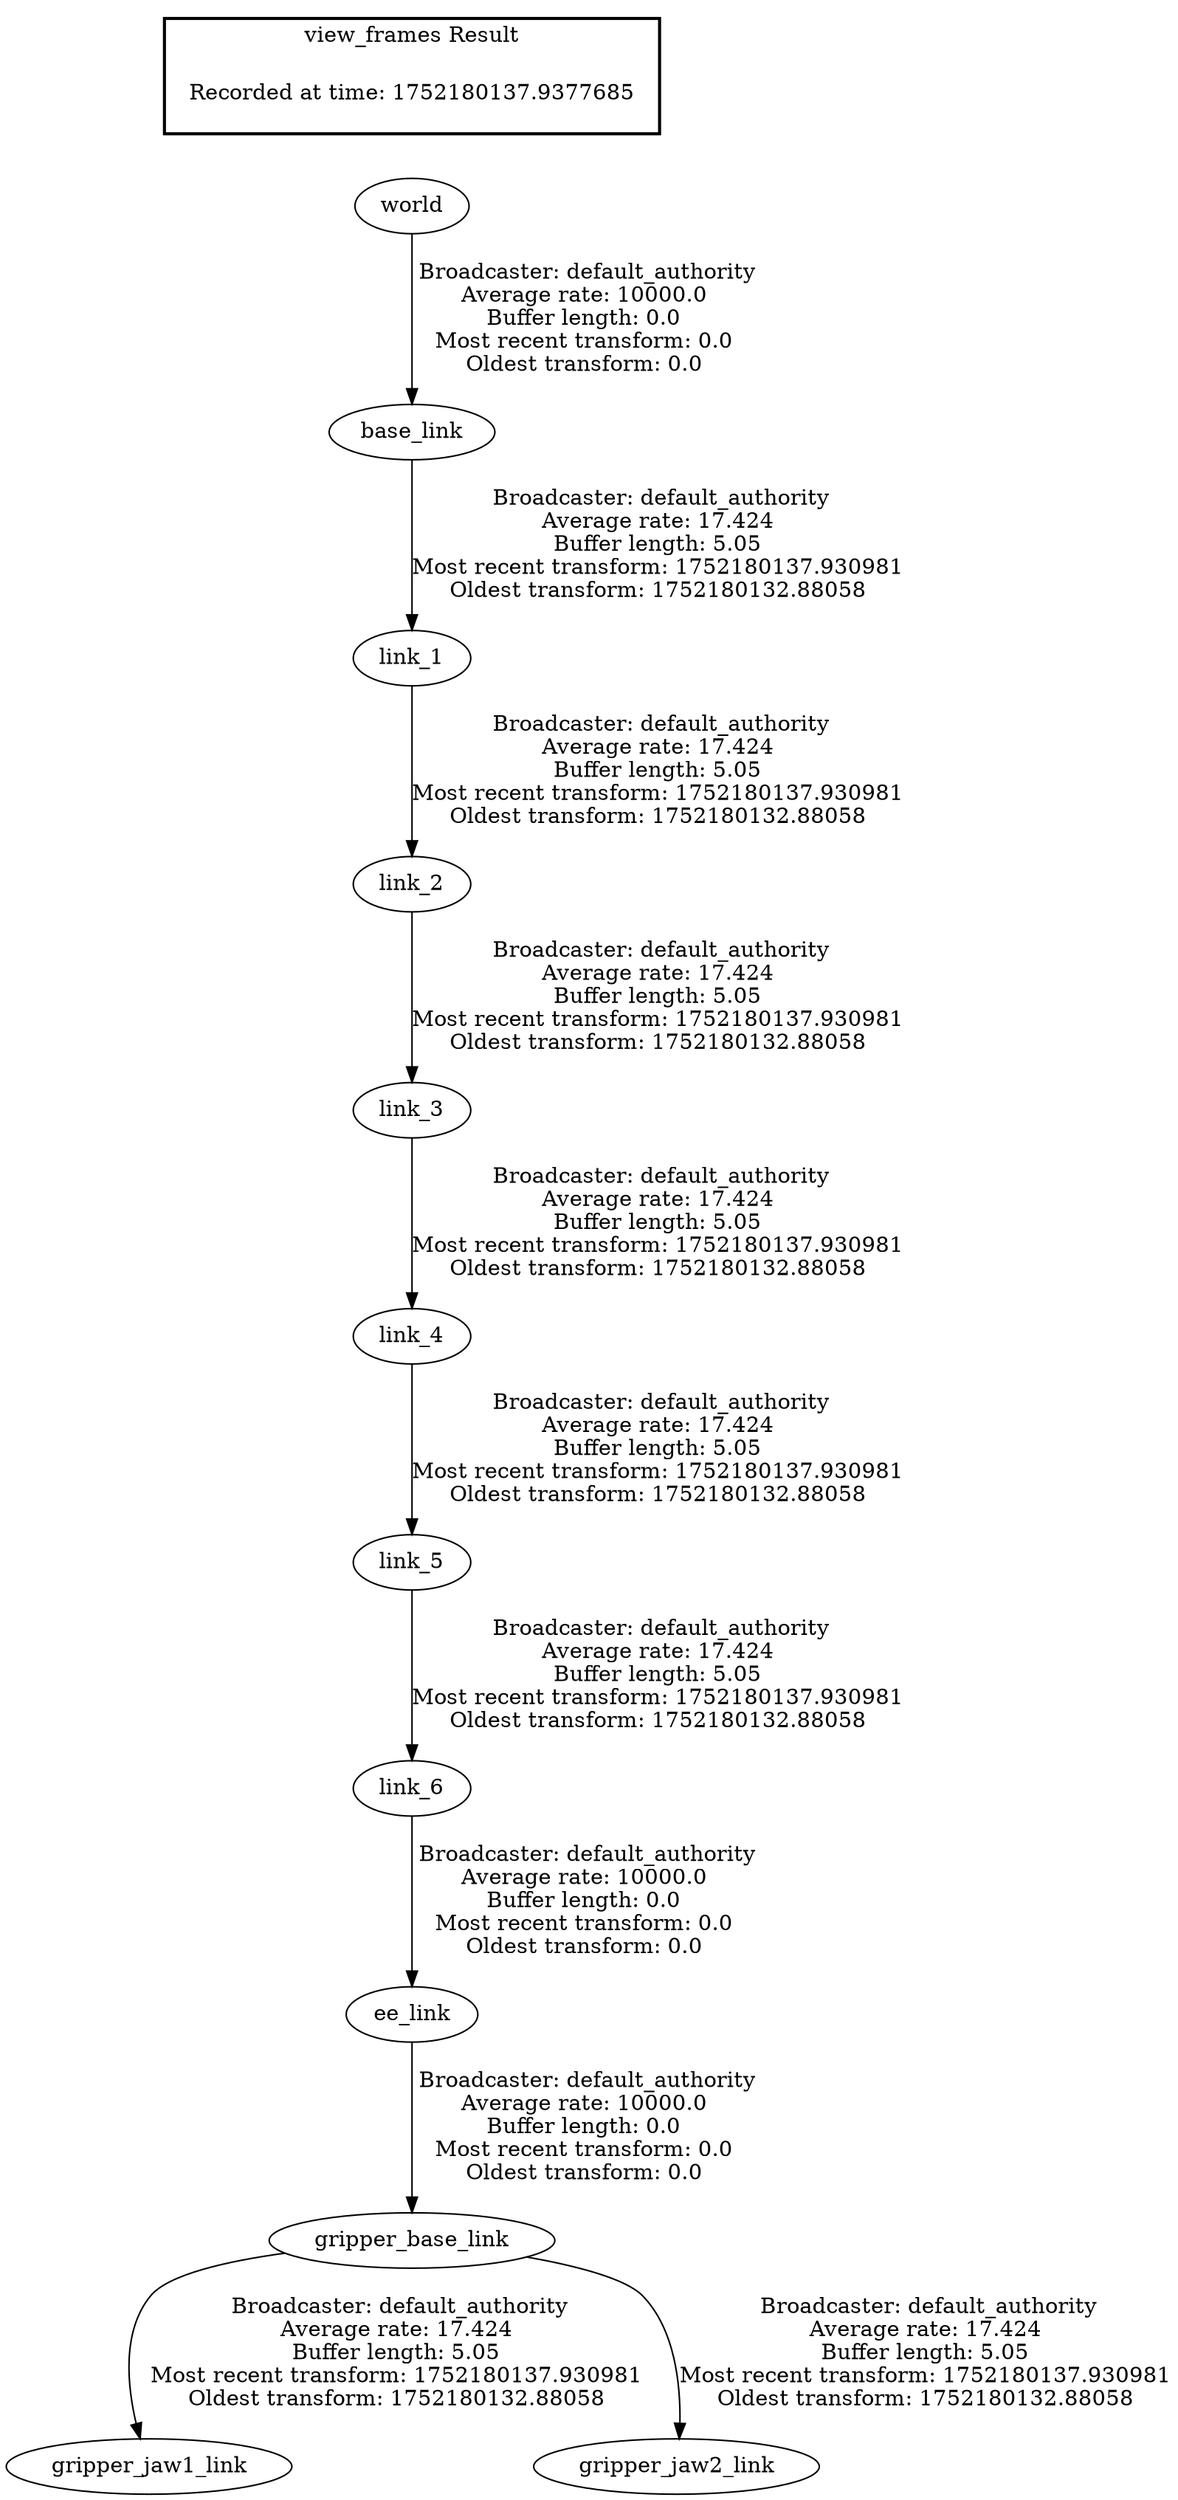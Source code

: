 digraph G {
"gripper_base_link" -> "gripper_jaw1_link"[label=" Broadcaster: default_authority\nAverage rate: 17.424\nBuffer length: 5.05\nMost recent transform: 1752180137.930981\nOldest transform: 1752180132.88058\n"];
"ee_link" -> "gripper_base_link"[label=" Broadcaster: default_authority\nAverage rate: 10000.0\nBuffer length: 0.0\nMost recent transform: 0.0\nOldest transform: 0.0\n"];
"gripper_base_link" -> "gripper_jaw2_link"[label=" Broadcaster: default_authority\nAverage rate: 17.424\nBuffer length: 5.05\nMost recent transform: 1752180137.930981\nOldest transform: 1752180132.88058\n"];
"base_link" -> "link_1"[label=" Broadcaster: default_authority\nAverage rate: 17.424\nBuffer length: 5.05\nMost recent transform: 1752180137.930981\nOldest transform: 1752180132.88058\n"];
"world" -> "base_link"[label=" Broadcaster: default_authority\nAverage rate: 10000.0\nBuffer length: 0.0\nMost recent transform: 0.0\nOldest transform: 0.0\n"];
"link_1" -> "link_2"[label=" Broadcaster: default_authority\nAverage rate: 17.424\nBuffer length: 5.05\nMost recent transform: 1752180137.930981\nOldest transform: 1752180132.88058\n"];
"link_2" -> "link_3"[label=" Broadcaster: default_authority\nAverage rate: 17.424\nBuffer length: 5.05\nMost recent transform: 1752180137.930981\nOldest transform: 1752180132.88058\n"];
"link_3" -> "link_4"[label=" Broadcaster: default_authority\nAverage rate: 17.424\nBuffer length: 5.05\nMost recent transform: 1752180137.930981\nOldest transform: 1752180132.88058\n"];
"link_4" -> "link_5"[label=" Broadcaster: default_authority\nAverage rate: 17.424\nBuffer length: 5.05\nMost recent transform: 1752180137.930981\nOldest transform: 1752180132.88058\n"];
"link_5" -> "link_6"[label=" Broadcaster: default_authority\nAverage rate: 17.424\nBuffer length: 5.05\nMost recent transform: 1752180137.930981\nOldest transform: 1752180132.88058\n"];
"link_6" -> "ee_link"[label=" Broadcaster: default_authority\nAverage rate: 10000.0\nBuffer length: 0.0\nMost recent transform: 0.0\nOldest transform: 0.0\n"];
edge [style=invis];
 subgraph cluster_legend { style=bold; color=black; label ="view_frames Result";
"Recorded at time: 1752180137.9377685"[ shape=plaintext ] ;
}->"world";
}
